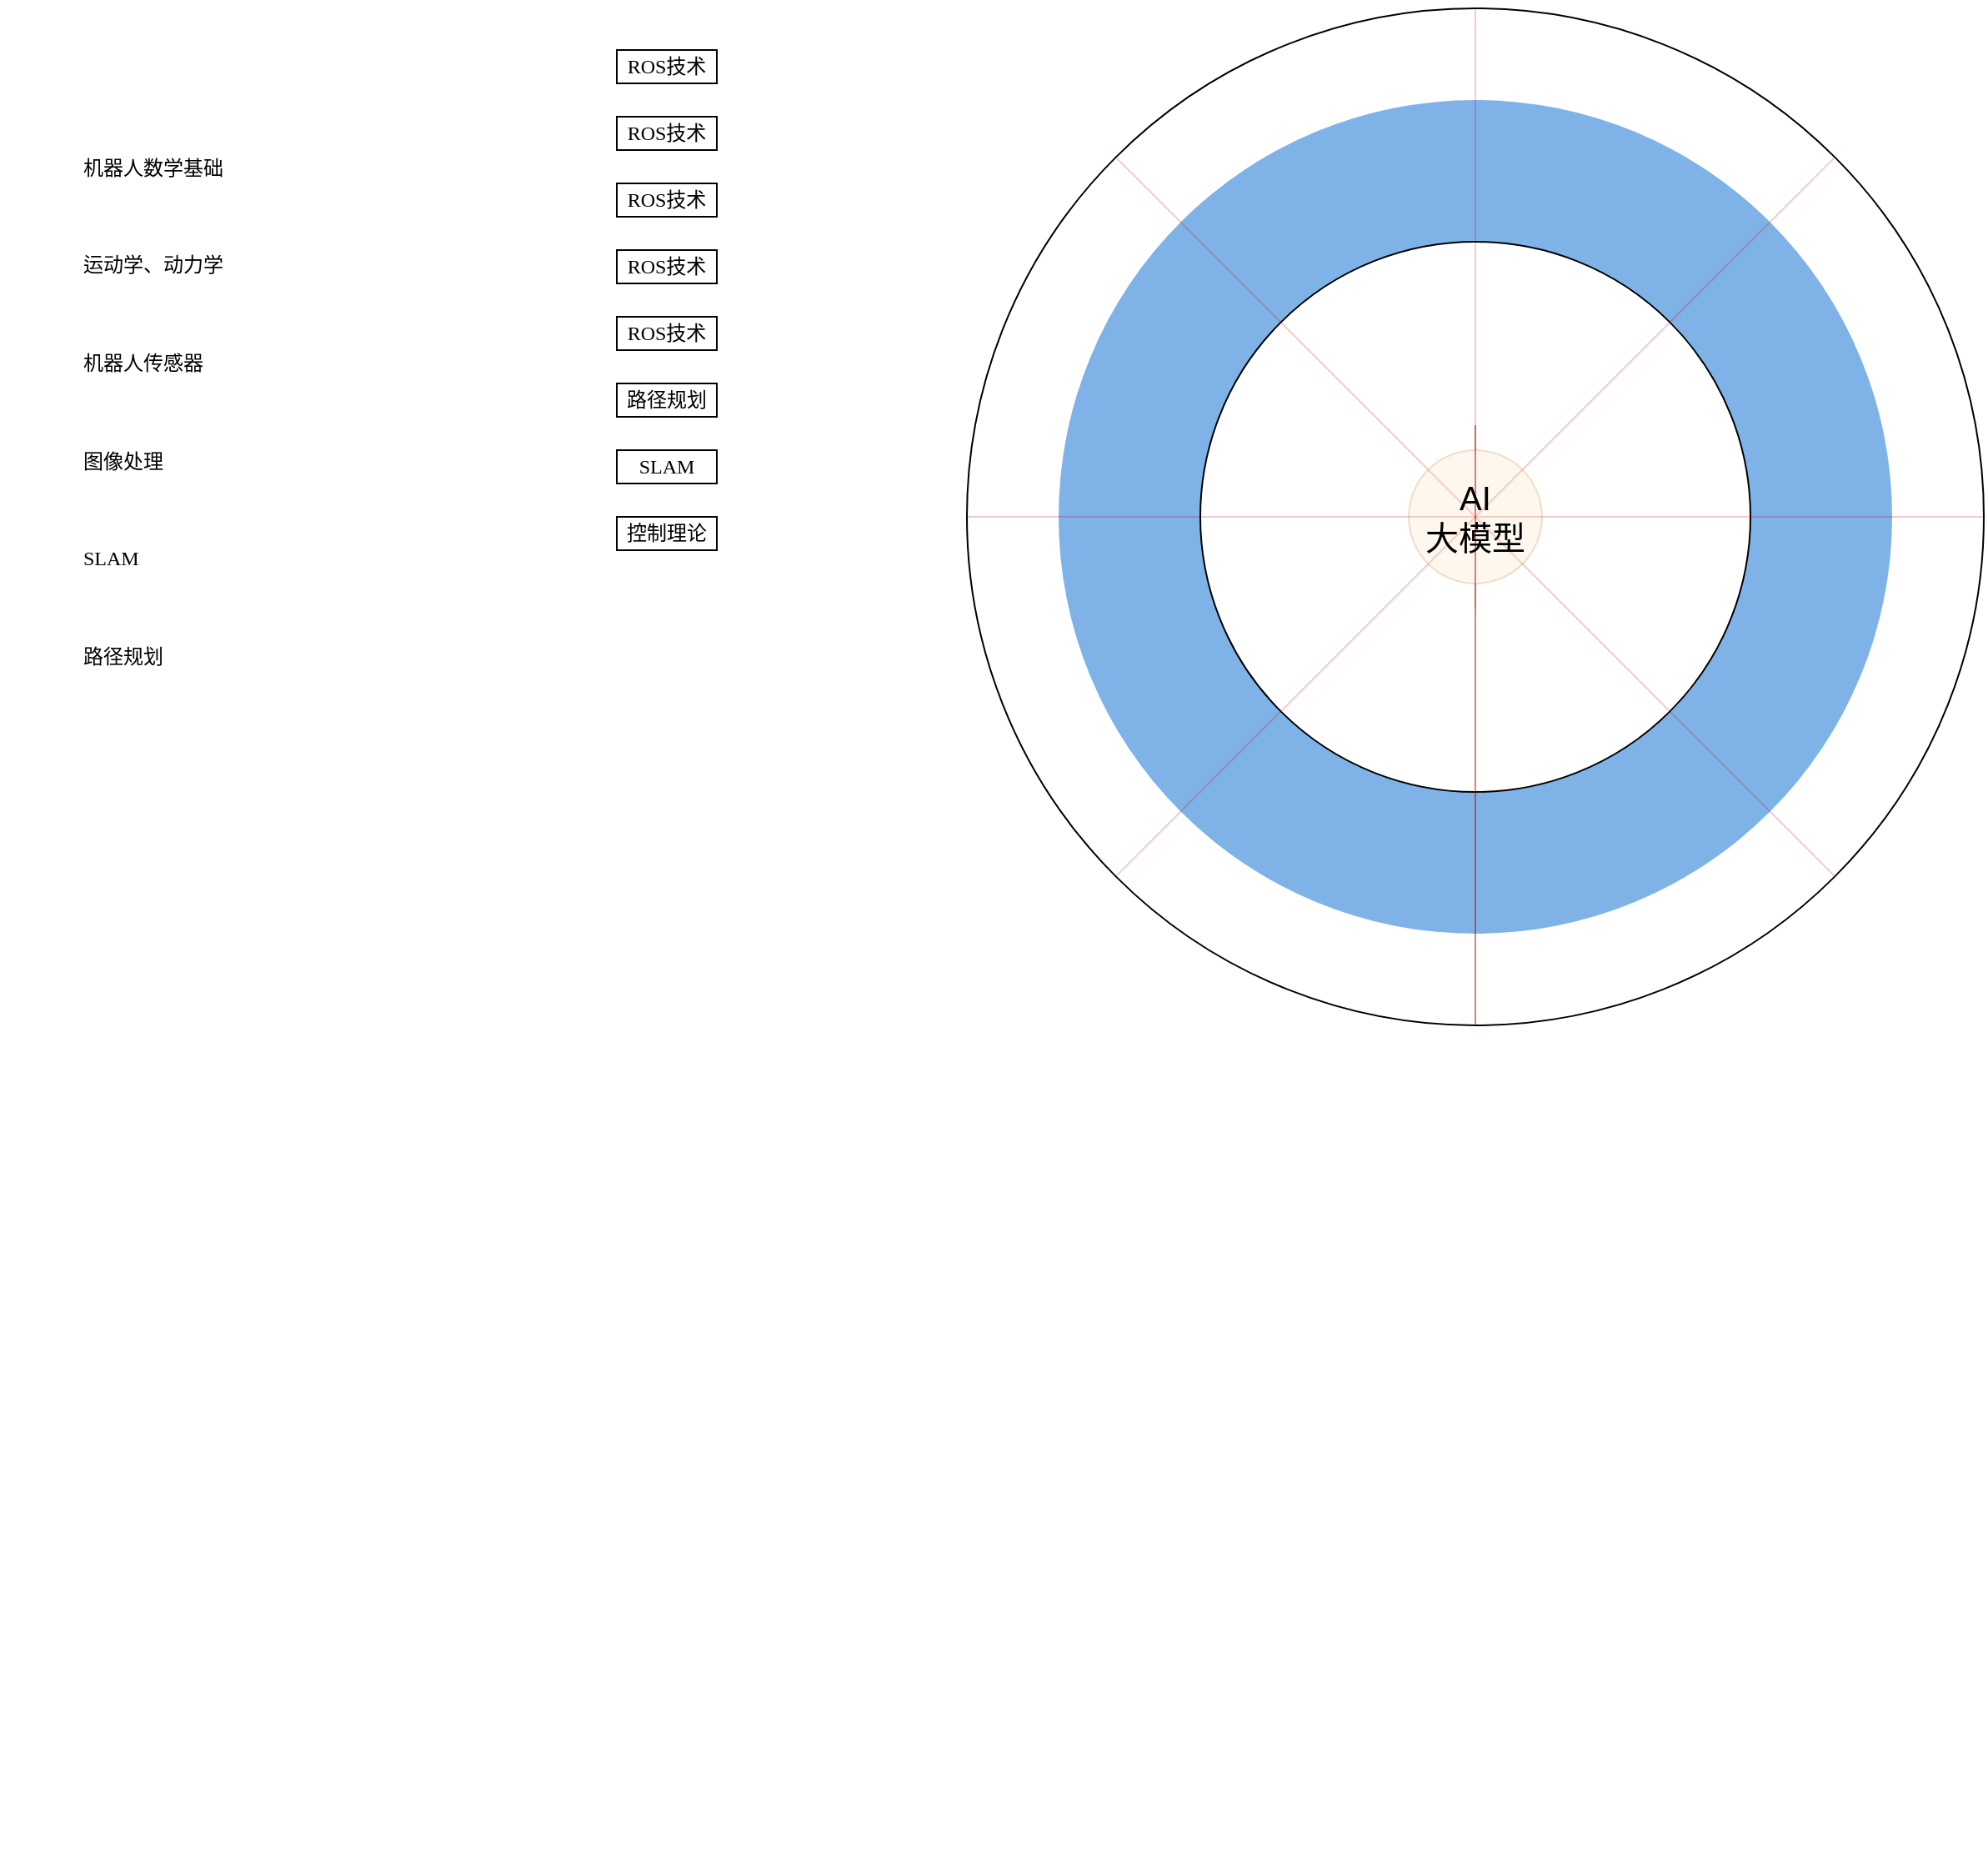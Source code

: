 <mxfile version="26.0.11">
  <diagram name="Page-1" id="3e8102d1-ef87-2e61-34e1-82d9a586fe2e">
    <mxGraphModel dx="2470" dy="786" grid="1" gridSize="10" guides="1" tooltips="1" connect="1" arrows="1" fold="1" page="1" pageScale="1" pageWidth="1100" pageHeight="850" background="none" math="0" shadow="0">
      <root>
        <mxCell id="0" />
        <mxCell id="1" parent="0" />
        <mxCell id="kgX0nDSww72TRnQ_sGR9-2" value="" style="ellipse;whiteSpace=wrap;html=1;aspect=fixed;" vertex="1" parent="1">
          <mxGeometry x="240" y="55" width="610" height="610" as="geometry" />
        </mxCell>
        <mxCell id="70666756c84bb93c-1" value="" style="ellipse;whiteSpace=wrap;html=1;rounded=0;shadow=0;comic=0;strokeWidth=1;fontFamily=Verdana;fontSize=14;strokeColor=none;fillColor=#0069D1;opacity=50;" parent="1" vertex="1">
          <mxGeometry x="295" y="110" width="500" height="500" as="geometry" />
        </mxCell>
        <mxCell id="kgX0nDSww72TRnQ_sGR9-16" value="" style="ellipse;whiteSpace=wrap;html=1;aspect=fixed;" vertex="1" parent="1">
          <mxGeometry x="380" y="195" width="330" height="330" as="geometry" />
        </mxCell>
        <mxCell id="kgX0nDSww72TRnQ_sGR9-15" value="" style="endArrow=none;html=1;rounded=0;entryX=0.5;entryY=0;entryDx=0;entryDy=0;opacity=50;fillColor=#e51400;strokeColor=#B20000;exitX=0.5;exitY=1;exitDx=0;exitDy=0;" edge="1" parent="1" source="kgX0nDSww72TRnQ_sGR9-2">
          <mxGeometry width="50" height="50" relative="1" as="geometry">
            <mxPoint x="545" y="665" as="sourcePoint" />
            <mxPoint x="545" y="305" as="targetPoint" />
          </mxGeometry>
        </mxCell>
        <mxCell id="kgX0nDSww72TRnQ_sGR9-6" value="" style="endArrow=none;html=1;rounded=0;entryX=1;entryY=0;entryDx=0;entryDy=0;opacity=20;fillColor=#e51400;strokeColor=#B20000;exitX=0;exitY=1;exitDx=0;exitDy=0;" edge="1" parent="1" source="kgX0nDSww72TRnQ_sGR9-2" target="kgX0nDSww72TRnQ_sGR9-2">
          <mxGeometry width="50" height="50" relative="1" as="geometry">
            <mxPoint x="545" y="360" as="sourcePoint" />
            <mxPoint x="590" y="310" as="targetPoint" />
          </mxGeometry>
        </mxCell>
        <mxCell id="kgX0nDSww72TRnQ_sGR9-12" value="" style="endArrow=none;html=1;rounded=0;entryX=0.5;entryY=0;entryDx=0;entryDy=0;opacity=20;fillColor=#e51400;strokeColor=#B20000;exitX=0.5;exitY=1;exitDx=0;exitDy=0;" edge="1" parent="1" target="kgX0nDSww72TRnQ_sGR9-2">
          <mxGeometry width="50" height="50" relative="1" as="geometry">
            <mxPoint x="545" y="415" as="sourcePoint" />
            <mxPoint x="809" y="204" as="targetPoint" />
          </mxGeometry>
        </mxCell>
        <mxCell id="kgX0nDSww72TRnQ_sGR9-13" value="" style="endArrow=none;html=1;rounded=0;entryX=0;entryY=0;entryDx=0;entryDy=0;opacity=20;fillColor=#e51400;strokeColor=#B20000;exitX=1;exitY=1;exitDx=0;exitDy=0;" edge="1" parent="1" source="kgX0nDSww72TRnQ_sGR9-2" target="kgX0nDSww72TRnQ_sGR9-2">
          <mxGeometry width="50" height="50" relative="1" as="geometry">
            <mxPoint x="540" y="360" as="sourcePoint" />
            <mxPoint x="819" y="214" as="targetPoint" />
          </mxGeometry>
        </mxCell>
        <mxCell id="kgX0nDSww72TRnQ_sGR9-7" value="" style="endArrow=none;html=1;rounded=0;entryX=1;entryY=0.5;entryDx=0;entryDy=0;opacity=20;fillColor=#e51400;strokeColor=#B20000;exitX=0;exitY=0.5;exitDx=0;exitDy=0;" edge="1" parent="1" source="kgX0nDSww72TRnQ_sGR9-2" target="kgX0nDSww72TRnQ_sGR9-2">
          <mxGeometry width="50" height="50" relative="1" as="geometry">
            <mxPoint x="545" y="360" as="sourcePoint" />
            <mxPoint x="759" y="154" as="targetPoint" />
          </mxGeometry>
        </mxCell>
        <mxCell id="kgX0nDSww72TRnQ_sGR9-17" value="AI&lt;div&gt;大模型&lt;/div&gt;" style="ellipse;whiteSpace=wrap;html=1;aspect=fixed;fontSize=20;fillColor=#fad7ac;strokeColor=#b46504;opacity=20;" vertex="1" parent="1">
          <mxGeometry x="505" y="320" width="80" height="80" as="geometry" />
        </mxCell>
        <mxCell id="kgX0nDSww72TRnQ_sGR9-19" value="&lt;p style=&quot;language:zh-CN;line-height:35.0pt;mso-line-height-rule:exactly;&lt;br/&gt;margin-top:0pt;margin-bottom:0pt;margin-left:.5in;text-align:justify;&lt;br/&gt;text-justify:inter-ideograph;direction:ltr;unicode-bidi:embed;vertical-align:&lt;br/&gt;baseline&quot;&gt;&lt;br&gt;&lt;/p&gt;&lt;p style=&quot;language:zh-CN;line-height:35.0pt;mso-line-height-rule:exactly;&lt;br/&gt;margin-top:0pt;margin-bottom:0pt;margin-left:.5in;text-align:justify;&lt;br/&gt;text-justify:inter-ideograph;direction:ltr;unicode-bidi:embed;vertical-align:&lt;br/&gt;baseline&quot;&gt;&lt;span style=&quot;font-family: 宋体; color: black;&quot;&gt;机器人数学基础&lt;/span&gt;&lt;/p&gt;&lt;p style=&quot;language:zh-CN;line-height:35.0pt;mso-line-height-rule:exactly;&lt;br/&gt;margin-top:0pt;margin-bottom:0pt;margin-left:.5in;text-align:justify;&lt;br/&gt;text-justify:inter-ideograph;direction:ltr;unicode-bidi:embed;vertical-align:&lt;br/&gt;baseline&quot;&gt;&lt;span style=&quot;color: light-dark(black, rgb(237, 237, 237)); font-family: 宋体; background-color: transparent;&quot;&gt;运动学、动力学&lt;/span&gt;&lt;/p&gt;&lt;p style=&quot;language:zh-CN;line-height:35.0pt;mso-line-height-rule:exactly;&lt;br/&gt;margin-top:0pt;margin-bottom:0pt;margin-left:.5in;text-align:justify;&lt;br/&gt;text-justify:inter-ideograph;direction:ltr;unicode-bidi:embed;vertical-align:&lt;br/&gt;baseline&quot;&gt;&lt;span style=&quot;font-family: 宋体; color: black;&quot;&gt;机器人传感器&lt;/span&gt;&lt;/p&gt;&lt;p style=&quot;language:zh-CN;line-height:35.0pt;mso-line-height-rule:exactly;&lt;br/&gt;margin-top:0pt;margin-bottom:0pt;margin-left:.5in;text-align:justify;&lt;br/&gt;text-justify:inter-ideograph;direction:ltr;unicode-bidi:embed;vertical-align:&lt;br/&gt;baseline&quot;&gt;&lt;span style=&quot;background-color: transparent; color: black; font-family: 宋体;&quot;&gt;图像处理&lt;/span&gt;&lt;/p&gt;&lt;p style=&quot;language:zh-CN;line-height:35.0pt;mso-line-height-rule:exactly;&lt;br/&gt;margin-top:0pt;margin-bottom:0pt;margin-left:.5in;text-align:justify;&lt;br/&gt;text-justify:inter-ideograph;direction:ltr;unicode-bidi:embed;vertical-align:&lt;br/&gt;baseline&quot;&gt;&lt;span style=&quot;background-color: transparent; color: black; font-family: 宋体;&quot;&gt;SLAM&lt;/span&gt;&lt;/p&gt;&lt;p style=&quot;language:zh-CN;line-height:35.0pt;mso-line-height-rule:exactly;&lt;br/&gt;margin-top:0pt;margin-bottom:0pt;margin-left:.5in;text-align:justify;&lt;br/&gt;text-justify:inter-ideograph;direction:ltr;unicode-bidi:embed;vertical-align:&lt;br/&gt;baseline&quot;&gt;&lt;span style=&quot;color: light-dark(black, rgb(237, 237, 237)); font-family: 宋体; background-color: transparent;&quot;&gt;路径规划&lt;/span&gt;&lt;/p&gt;&lt;p style=&quot;language:zh-CN;line-height:35.0pt;mso-line-height-rule:exactly;&lt;br/&gt;margin-top:0pt;margin-bottom:0pt;margin-left:.5in;text-align:justify;&lt;br/&gt;text-justify:inter-ideograph;direction:ltr;unicode-bidi:embed;vertical-align:&lt;br/&gt;baseline&quot;&gt;&lt;br&gt;&lt;/p&gt;" style="text;whiteSpace=wrap;html=1;" vertex="1" parent="1">
          <mxGeometry x="-340" y="50" width="200" height="1120" as="geometry" />
        </mxCell>
        <mxCell id="kgX0nDSww72TRnQ_sGR9-22" value="&lt;span style=&quot;font-family: 宋体; text-align: justify;&quot;&gt;ROS技术&lt;/span&gt;" style="rounded=0;whiteSpace=wrap;html=1;" vertex="1" parent="1">
          <mxGeometry x="30" y="80" width="60" height="20" as="geometry" />
        </mxCell>
        <mxCell id="kgX0nDSww72TRnQ_sGR9-24" value="&lt;span style=&quot;font-family: 宋体; text-align: justify;&quot;&gt;ROS技术&lt;/span&gt;" style="rounded=0;whiteSpace=wrap;html=1;" vertex="1" parent="1">
          <mxGeometry x="30" y="120" width="60" height="20" as="geometry" />
        </mxCell>
        <mxCell id="kgX0nDSww72TRnQ_sGR9-25" value="&lt;span style=&quot;font-family: 宋体; text-align: justify;&quot;&gt;ROS技术&lt;/span&gt;" style="rounded=0;whiteSpace=wrap;html=1;" vertex="1" parent="1">
          <mxGeometry x="30" y="160" width="60" height="20" as="geometry" />
        </mxCell>
        <mxCell id="kgX0nDSww72TRnQ_sGR9-26" value="&lt;span style=&quot;font-family: 宋体; text-align: justify;&quot;&gt;ROS技术&lt;/span&gt;" style="rounded=0;whiteSpace=wrap;html=1;" vertex="1" parent="1">
          <mxGeometry x="30" y="200" width="60" height="20" as="geometry" />
        </mxCell>
        <mxCell id="kgX0nDSww72TRnQ_sGR9-27" value="&lt;span style=&quot;font-family: 宋体; text-align: justify;&quot;&gt;ROS技术&lt;/span&gt;" style="rounded=0;whiteSpace=wrap;html=1;" vertex="1" parent="1">
          <mxGeometry x="30" y="240" width="60" height="20" as="geometry" />
        </mxCell>
        <mxCell id="kgX0nDSww72TRnQ_sGR9-28" value="&lt;span style=&quot;font-family: 宋体; text-align: justify;&quot;&gt;路径规划&lt;/span&gt;" style="rounded=0;whiteSpace=wrap;html=1;" vertex="1" parent="1">
          <mxGeometry x="30" y="280" width="60" height="20" as="geometry" />
        </mxCell>
        <mxCell id="kgX0nDSww72TRnQ_sGR9-30" value="&lt;span style=&quot;font-family: 宋体; text-align: justify;&quot;&gt;控制理论&lt;/span&gt;" style="rounded=0;whiteSpace=wrap;html=1;" vertex="1" parent="1">
          <mxGeometry x="30" y="360" width="60" height="20" as="geometry" />
        </mxCell>
        <mxCell id="kgX0nDSww72TRnQ_sGR9-31" value="&lt;span style=&quot;font-family: 宋体; text-align: justify;&quot;&gt;SLAM&lt;/span&gt;" style="rounded=0;whiteSpace=wrap;html=1;" vertex="1" parent="1">
          <mxGeometry x="30" y="320" width="60" height="20" as="geometry" />
        </mxCell>
      </root>
    </mxGraphModel>
  </diagram>
</mxfile>
